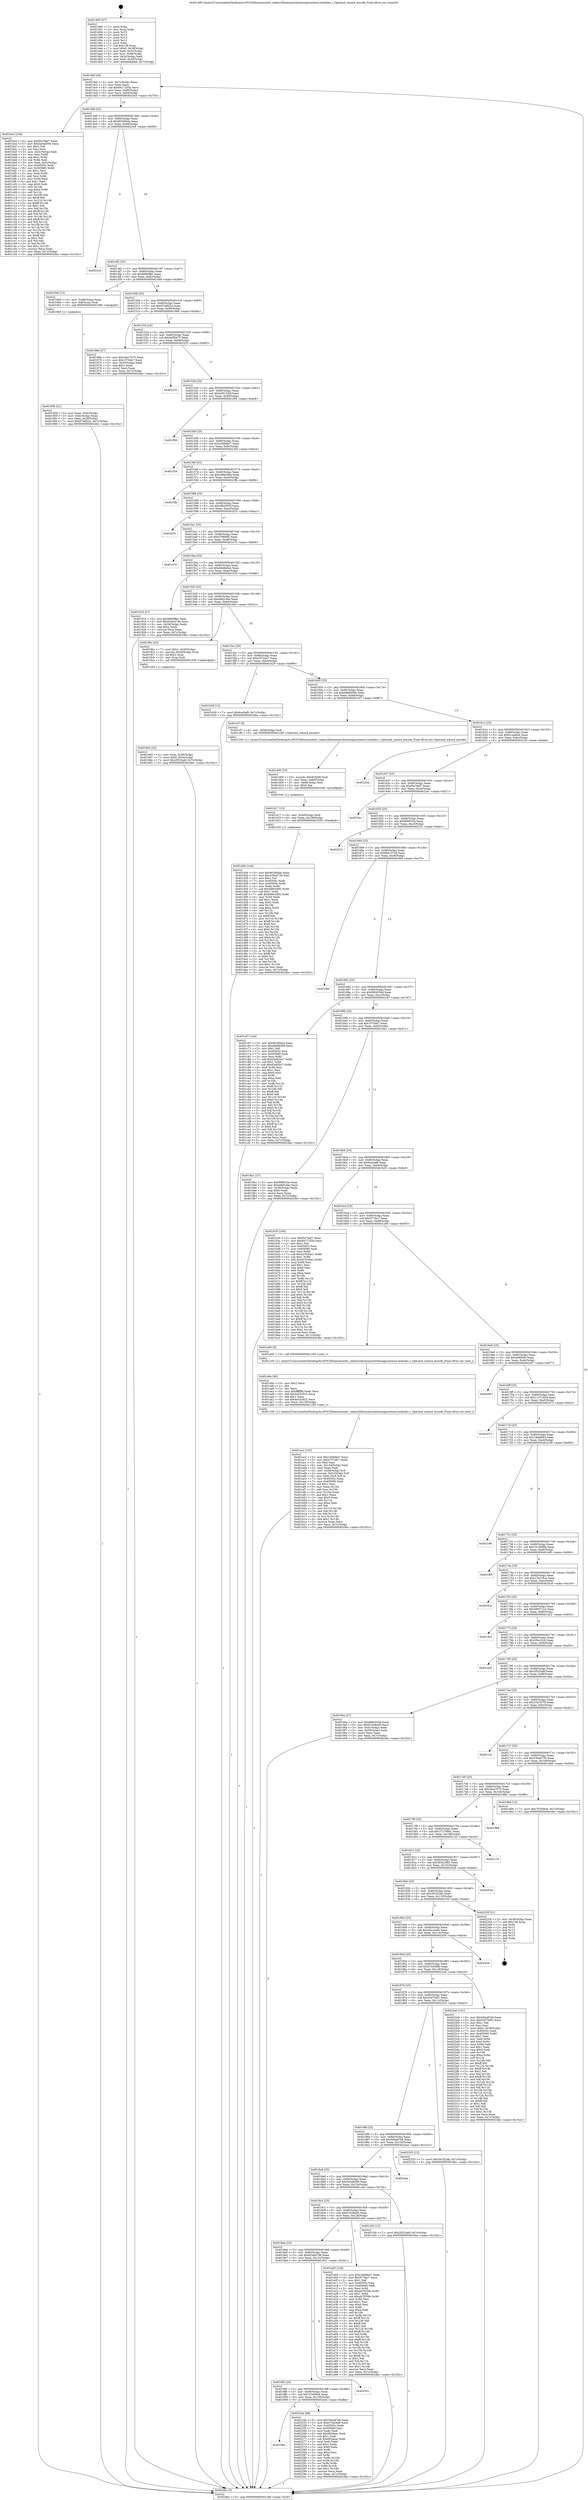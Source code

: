 digraph "0x401490" {
  label = "0x401490 (/mnt/c/Users/mathe/Desktop/tcc/POCII/binaries/extr_radare2librasmarchxtensagnuxtensa-modules.c_Operand_simm4_encode_Final-ollvm.out::main(0))"
  labelloc = "t"
  node[shape=record]

  Entry [label="",width=0.3,height=0.3,shape=circle,fillcolor=black,style=filled]
  "0x4014bf" [label="{
     0x4014bf [26]\l
     | [instrs]\l
     &nbsp;&nbsp;0x4014bf \<+3\>: mov -0x7c(%rbp),%eax\l
     &nbsp;&nbsp;0x4014c2 \<+2\>: mov %eax,%ecx\l
     &nbsp;&nbsp;0x4014c4 \<+6\>: sub $0x8417255a,%ecx\l
     &nbsp;&nbsp;0x4014ca \<+3\>: mov %eax,-0x80(%rbp)\l
     &nbsp;&nbsp;0x4014cd \<+6\>: mov %ecx,-0x84(%rbp)\l
     &nbsp;&nbsp;0x4014d3 \<+6\>: je 0000000000401bc5 \<main+0x735\>\l
  }"]
  "0x401bc5" [label="{
     0x401bc5 [150]\l
     | [instrs]\l
     &nbsp;&nbsp;0x401bc5 \<+5\>: mov $0xf5a78af7,%eax\l
     &nbsp;&nbsp;0x401bca \<+5\>: mov $0x5a5dd599,%ecx\l
     &nbsp;&nbsp;0x401bcf \<+2\>: mov $0x1,%dl\l
     &nbsp;&nbsp;0x401bd1 \<+2\>: xor %esi,%esi\l
     &nbsp;&nbsp;0x401bd3 \<+3\>: mov -0x5c(%rbp),%edi\l
     &nbsp;&nbsp;0x401bd6 \<+3\>: mov %esi,%r8d\l
     &nbsp;&nbsp;0x401bd9 \<+4\>: sub $0x1,%r8d\l
     &nbsp;&nbsp;0x401bdd \<+3\>: sub %r8d,%edi\l
     &nbsp;&nbsp;0x401be0 \<+3\>: mov %edi,-0x5c(%rbp)\l
     &nbsp;&nbsp;0x401be3 \<+7\>: mov 0x40505c,%edi\l
     &nbsp;&nbsp;0x401bea \<+8\>: mov 0x405060,%r8d\l
     &nbsp;&nbsp;0x401bf2 \<+3\>: sub $0x1,%esi\l
     &nbsp;&nbsp;0x401bf5 \<+3\>: mov %edi,%r9d\l
     &nbsp;&nbsp;0x401bf8 \<+3\>: add %esi,%r9d\l
     &nbsp;&nbsp;0x401bfb \<+4\>: imul %r9d,%edi\l
     &nbsp;&nbsp;0x401bff \<+3\>: and $0x1,%edi\l
     &nbsp;&nbsp;0x401c02 \<+3\>: cmp $0x0,%edi\l
     &nbsp;&nbsp;0x401c05 \<+4\>: sete %r10b\l
     &nbsp;&nbsp;0x401c09 \<+4\>: cmp $0xa,%r8d\l
     &nbsp;&nbsp;0x401c0d \<+4\>: setl %r11b\l
     &nbsp;&nbsp;0x401c11 \<+3\>: mov %r10b,%bl\l
     &nbsp;&nbsp;0x401c14 \<+3\>: xor $0xff,%bl\l
     &nbsp;&nbsp;0x401c17 \<+3\>: mov %r11b,%r14b\l
     &nbsp;&nbsp;0x401c1a \<+4\>: xor $0xff,%r14b\l
     &nbsp;&nbsp;0x401c1e \<+3\>: xor $0x1,%dl\l
     &nbsp;&nbsp;0x401c21 \<+3\>: mov %bl,%r15b\l
     &nbsp;&nbsp;0x401c24 \<+4\>: and $0xff,%r15b\l
     &nbsp;&nbsp;0x401c28 \<+3\>: and %dl,%r10b\l
     &nbsp;&nbsp;0x401c2b \<+3\>: mov %r14b,%r12b\l
     &nbsp;&nbsp;0x401c2e \<+4\>: and $0xff,%r12b\l
     &nbsp;&nbsp;0x401c32 \<+3\>: and %dl,%r11b\l
     &nbsp;&nbsp;0x401c35 \<+3\>: or %r10b,%r15b\l
     &nbsp;&nbsp;0x401c38 \<+3\>: or %r11b,%r12b\l
     &nbsp;&nbsp;0x401c3b \<+3\>: xor %r12b,%r15b\l
     &nbsp;&nbsp;0x401c3e \<+3\>: or %r14b,%bl\l
     &nbsp;&nbsp;0x401c41 \<+3\>: xor $0xff,%bl\l
     &nbsp;&nbsp;0x401c44 \<+3\>: or $0x1,%dl\l
     &nbsp;&nbsp;0x401c47 \<+2\>: and %dl,%bl\l
     &nbsp;&nbsp;0x401c49 \<+3\>: or %bl,%r15b\l
     &nbsp;&nbsp;0x401c4c \<+4\>: test $0x1,%r15b\l
     &nbsp;&nbsp;0x401c50 \<+3\>: cmovne %ecx,%eax\l
     &nbsp;&nbsp;0x401c53 \<+3\>: mov %eax,-0x7c(%rbp)\l
     &nbsp;&nbsp;0x401c56 \<+5\>: jmp 00000000004024bc \<main+0x102c\>\l
  }"]
  "0x4014d9" [label="{
     0x4014d9 [25]\l
     | [instrs]\l
     &nbsp;&nbsp;0x4014d9 \<+5\>: jmp 00000000004014de \<main+0x4e\>\l
     &nbsp;&nbsp;0x4014de \<+3\>: mov -0x80(%rbp),%eax\l
     &nbsp;&nbsp;0x4014e1 \<+5\>: sub $0x9026f4da,%eax\l
     &nbsp;&nbsp;0x4014e6 \<+6\>: mov %eax,-0x88(%rbp)\l
     &nbsp;&nbsp;0x4014ec \<+6\>: je 00000000004023c0 \<main+0xf30\>\l
  }"]
  Exit [label="",width=0.3,height=0.3,shape=circle,fillcolor=black,style=filled,peripheries=2]
  "0x4023c0" [label="{
     0x4023c0\l
  }", style=dashed]
  "0x4014f2" [label="{
     0x4014f2 [25]\l
     | [instrs]\l
     &nbsp;&nbsp;0x4014f2 \<+5\>: jmp 00000000004014f7 \<main+0x67\>\l
     &nbsp;&nbsp;0x4014f7 \<+3\>: mov -0x80(%rbp),%eax\l
     &nbsp;&nbsp;0x4014fa \<+5\>: sub $0x9685ffac,%eax\l
     &nbsp;&nbsp;0x4014ff \<+6\>: mov %eax,-0x8c(%rbp)\l
     &nbsp;&nbsp;0x401505 \<+6\>: je 0000000000401949 \<main+0x4b9\>\l
  }"]
  "0x40190c" [label="{
     0x40190c\l
  }", style=dashed]
  "0x401949" [label="{
     0x401949 [13]\l
     | [instrs]\l
     &nbsp;&nbsp;0x401949 \<+4\>: mov -0x48(%rbp),%rax\l
     &nbsp;&nbsp;0x40194d \<+4\>: mov 0x8(%rax),%rdi\l
     &nbsp;&nbsp;0x401951 \<+5\>: call 0000000000401060 \<atoi@plt\>\l
     | [calls]\l
     &nbsp;&nbsp;0x401060 \{1\} (unknown)\l
  }"]
  "0x40150b" [label="{
     0x40150b [25]\l
     | [instrs]\l
     &nbsp;&nbsp;0x40150b \<+5\>: jmp 0000000000401510 \<main+0x80\>\l
     &nbsp;&nbsp;0x401510 \<+3\>: mov -0x80(%rbp),%eax\l
     &nbsp;&nbsp;0x401513 \<+5\>: sub $0x97e8f22e,%eax\l
     &nbsp;&nbsp;0x401518 \<+6\>: mov %eax,-0x90(%rbp)\l
     &nbsp;&nbsp;0x40151e \<+6\>: je 000000000040196b \<main+0x4db\>\l
  }"]
  "0x40224e" [label="{
     0x40224e [88]\l
     | [instrs]\l
     &nbsp;&nbsp;0x40224e \<+5\>: mov $0x54ba87e8,%eax\l
     &nbsp;&nbsp;0x402253 \<+5\>: mov $0x47d436fb,%ecx\l
     &nbsp;&nbsp;0x402258 \<+7\>: mov 0x40505c,%edx\l
     &nbsp;&nbsp;0x40225f \<+7\>: mov 0x405060,%esi\l
     &nbsp;&nbsp;0x402266 \<+2\>: mov %edx,%edi\l
     &nbsp;&nbsp;0x402268 \<+6\>: add $0x683deac,%edi\l
     &nbsp;&nbsp;0x40226e \<+3\>: sub $0x1,%edi\l
     &nbsp;&nbsp;0x402271 \<+6\>: sub $0x683deac,%edi\l
     &nbsp;&nbsp;0x402277 \<+3\>: imul %edi,%edx\l
     &nbsp;&nbsp;0x40227a \<+3\>: and $0x1,%edx\l
     &nbsp;&nbsp;0x40227d \<+3\>: cmp $0x0,%edx\l
     &nbsp;&nbsp;0x402280 \<+4\>: sete %r8b\l
     &nbsp;&nbsp;0x402284 \<+3\>: cmp $0xa,%esi\l
     &nbsp;&nbsp;0x402287 \<+4\>: setl %r9b\l
     &nbsp;&nbsp;0x40228b \<+3\>: mov %r8b,%r10b\l
     &nbsp;&nbsp;0x40228e \<+3\>: and %r9b,%r10b\l
     &nbsp;&nbsp;0x402291 \<+3\>: xor %r9b,%r8b\l
     &nbsp;&nbsp;0x402294 \<+3\>: or %r8b,%r10b\l
     &nbsp;&nbsp;0x402297 \<+4\>: test $0x1,%r10b\l
     &nbsp;&nbsp;0x40229b \<+3\>: cmovne %ecx,%eax\l
     &nbsp;&nbsp;0x40229e \<+3\>: mov %eax,-0x7c(%rbp)\l
     &nbsp;&nbsp;0x4022a1 \<+5\>: jmp 00000000004024bc \<main+0x102c\>\l
  }"]
  "0x40196b" [label="{
     0x40196b [27]\l
     | [instrs]\l
     &nbsp;&nbsp;0x40196b \<+5\>: mov $0x34ec7675,%eax\l
     &nbsp;&nbsp;0x401970 \<+5\>: mov $0x1570de7,%ecx\l
     &nbsp;&nbsp;0x401975 \<+3\>: mov -0x30(%rbp),%edx\l
     &nbsp;&nbsp;0x401978 \<+3\>: cmp $0x1,%edx\l
     &nbsp;&nbsp;0x40197b \<+3\>: cmovl %ecx,%eax\l
     &nbsp;&nbsp;0x40197e \<+3\>: mov %eax,-0x7c(%rbp)\l
     &nbsp;&nbsp;0x401981 \<+5\>: jmp 00000000004024bc \<main+0x102c\>\l
  }"]
  "0x401524" [label="{
     0x401524 [25]\l
     | [instrs]\l
     &nbsp;&nbsp;0x401524 \<+5\>: jmp 0000000000401529 \<main+0x99\>\l
     &nbsp;&nbsp;0x401529 \<+3\>: mov -0x80(%rbp),%eax\l
     &nbsp;&nbsp;0x40152c \<+5\>: sub $0x9af5f475,%eax\l
     &nbsp;&nbsp;0x401531 \<+6\>: mov %eax,-0x94(%rbp)\l
     &nbsp;&nbsp;0x401537 \<+6\>: je 0000000000402225 \<main+0xd95\>\l
  }"]
  "0x4018f3" [label="{
     0x4018f3 [25]\l
     | [instrs]\l
     &nbsp;&nbsp;0x4018f3 \<+5\>: jmp 00000000004018f8 \<main+0x468\>\l
     &nbsp;&nbsp;0x4018f8 \<+3\>: mov -0x80(%rbp),%eax\l
     &nbsp;&nbsp;0x4018fb \<+5\>: sub $0x7f193844,%eax\l
     &nbsp;&nbsp;0x401900 \<+6\>: mov %eax,-0x130(%rbp)\l
     &nbsp;&nbsp;0x401906 \<+6\>: je 000000000040224e \<main+0xdbe\>\l
  }"]
  "0x402225" [label="{
     0x402225\l
  }", style=dashed]
  "0x40153d" [label="{
     0x40153d [25]\l
     | [instrs]\l
     &nbsp;&nbsp;0x40153d \<+5\>: jmp 0000000000401542 \<main+0xb2\>\l
     &nbsp;&nbsp;0x401542 \<+3\>: mov -0x80(%rbp),%eax\l
     &nbsp;&nbsp;0x401545 \<+5\>: sub $0xb391334f,%eax\l
     &nbsp;&nbsp;0x40154a \<+6\>: mov %eax,-0x98(%rbp)\l
     &nbsp;&nbsp;0x401550 \<+6\>: je 0000000000401f58 \<main+0xac8\>\l
  }"]
  "0x401931" [label="{
     0x401931\l
  }", style=dashed]
  "0x401f58" [label="{
     0x401f58\l
  }", style=dashed]
  "0x401556" [label="{
     0x401556 [25]\l
     | [instrs]\l
     &nbsp;&nbsp;0x401556 \<+5\>: jmp 000000000040155b \<main+0xcb\>\l
     &nbsp;&nbsp;0x40155b \<+3\>: mov -0x80(%rbp),%eax\l
     &nbsp;&nbsp;0x40155e \<+5\>: sub $0xc349dbe7,%eax\l
     &nbsp;&nbsp;0x401563 \<+6\>: mov %eax,-0x9c(%rbp)\l
     &nbsp;&nbsp;0x401569 \<+6\>: je 0000000000402354 \<main+0xec4\>\l
  }"]
  "0x401d26" [label="{
     0x401d26 [144]\l
     | [instrs]\l
     &nbsp;&nbsp;0x401d26 \<+5\>: mov $0x9026f4da,%eax\l
     &nbsp;&nbsp;0x401d2b \<+5\>: mov $0x336ad739,%esi\l
     &nbsp;&nbsp;0x401d30 \<+2\>: mov $0x1,%cl\l
     &nbsp;&nbsp;0x401d32 \<+7\>: mov 0x40505c,%edx\l
     &nbsp;&nbsp;0x401d39 \<+8\>: mov 0x405060,%r8d\l
     &nbsp;&nbsp;0x401d41 \<+3\>: mov %edx,%r9d\l
     &nbsp;&nbsp;0x401d44 \<+7\>: sub $0xb99c0d92,%r9d\l
     &nbsp;&nbsp;0x401d4b \<+4\>: sub $0x1,%r9d\l
     &nbsp;&nbsp;0x401d4f \<+7\>: add $0xb99c0d92,%r9d\l
     &nbsp;&nbsp;0x401d56 \<+4\>: imul %r9d,%edx\l
     &nbsp;&nbsp;0x401d5a \<+3\>: and $0x1,%edx\l
     &nbsp;&nbsp;0x401d5d \<+3\>: cmp $0x0,%edx\l
     &nbsp;&nbsp;0x401d60 \<+4\>: sete %r10b\l
     &nbsp;&nbsp;0x401d64 \<+4\>: cmp $0xa,%r8d\l
     &nbsp;&nbsp;0x401d68 \<+4\>: setl %r11b\l
     &nbsp;&nbsp;0x401d6c \<+3\>: mov %r10b,%bl\l
     &nbsp;&nbsp;0x401d6f \<+3\>: xor $0xff,%bl\l
     &nbsp;&nbsp;0x401d72 \<+3\>: mov %r11b,%r14b\l
     &nbsp;&nbsp;0x401d75 \<+4\>: xor $0xff,%r14b\l
     &nbsp;&nbsp;0x401d79 \<+3\>: xor $0x0,%cl\l
     &nbsp;&nbsp;0x401d7c \<+3\>: mov %bl,%r15b\l
     &nbsp;&nbsp;0x401d7f \<+4\>: and $0x0,%r15b\l
     &nbsp;&nbsp;0x401d83 \<+3\>: and %cl,%r10b\l
     &nbsp;&nbsp;0x401d86 \<+3\>: mov %r14b,%r12b\l
     &nbsp;&nbsp;0x401d89 \<+4\>: and $0x0,%r12b\l
     &nbsp;&nbsp;0x401d8d \<+3\>: and %cl,%r11b\l
     &nbsp;&nbsp;0x401d90 \<+3\>: or %r10b,%r15b\l
     &nbsp;&nbsp;0x401d93 \<+3\>: or %r11b,%r12b\l
     &nbsp;&nbsp;0x401d96 \<+3\>: xor %r12b,%r15b\l
     &nbsp;&nbsp;0x401d99 \<+3\>: or %r14b,%bl\l
     &nbsp;&nbsp;0x401d9c \<+3\>: xor $0xff,%bl\l
     &nbsp;&nbsp;0x401d9f \<+3\>: or $0x0,%cl\l
     &nbsp;&nbsp;0x401da2 \<+2\>: and %cl,%bl\l
     &nbsp;&nbsp;0x401da4 \<+3\>: or %bl,%r15b\l
     &nbsp;&nbsp;0x401da7 \<+4\>: test $0x1,%r15b\l
     &nbsp;&nbsp;0x401dab \<+3\>: cmovne %esi,%eax\l
     &nbsp;&nbsp;0x401dae \<+3\>: mov %eax,-0x7c(%rbp)\l
     &nbsp;&nbsp;0x401db1 \<+5\>: jmp 00000000004024bc \<main+0x102c\>\l
  }"]
  "0x402354" [label="{
     0x402354\l
  }", style=dashed]
  "0x40156f" [label="{
     0x40156f [25]\l
     | [instrs]\l
     &nbsp;&nbsp;0x40156f \<+5\>: jmp 0000000000401574 \<main+0xe4\>\l
     &nbsp;&nbsp;0x401574 \<+3\>: mov -0x80(%rbp),%eax\l
     &nbsp;&nbsp;0x401577 \<+5\>: sub $0xc986c96a,%eax\l
     &nbsp;&nbsp;0x40157c \<+6\>: mov %eax,-0xa0(%rbp)\l
     &nbsp;&nbsp;0x401582 \<+6\>: je 00000000004023fb \<main+0xf6b\>\l
  }"]
  "0x401d17" [label="{
     0x401d17 [15]\l
     | [instrs]\l
     &nbsp;&nbsp;0x401d17 \<+4\>: mov -0x58(%rbp),%rdi\l
     &nbsp;&nbsp;0x401d1b \<+6\>: mov %eax,-0x138(%rbp)\l
     &nbsp;&nbsp;0x401d21 \<+5\>: call 0000000000401030 \<free@plt\>\l
     | [calls]\l
     &nbsp;&nbsp;0x401030 \{1\} (unknown)\l
  }"]
  "0x4023fb" [label="{
     0x4023fb\l
  }", style=dashed]
  "0x401588" [label="{
     0x401588 [25]\l
     | [instrs]\l
     &nbsp;&nbsp;0x401588 \<+5\>: jmp 000000000040158d \<main+0xfd\>\l
     &nbsp;&nbsp;0x40158d \<+3\>: mov -0x80(%rbp),%eax\l
     &nbsp;&nbsp;0x401590 \<+5\>: sub $0xc9b2903f,%eax\l
     &nbsp;&nbsp;0x401595 \<+6\>: mov %eax,-0xa4(%rbp)\l
     &nbsp;&nbsp;0x40159b \<+6\>: je 0000000000402031 \<main+0xba1\>\l
  }"]
  "0x401d00" [label="{
     0x401d00 [23]\l
     | [instrs]\l
     &nbsp;&nbsp;0x401d00 \<+10\>: movabs $0x4030d6,%rdi\l
     &nbsp;&nbsp;0x401d0a \<+3\>: mov %eax,-0x60(%rbp)\l
     &nbsp;&nbsp;0x401d0d \<+3\>: mov -0x60(%rbp),%esi\l
     &nbsp;&nbsp;0x401d10 \<+2\>: mov $0x0,%al\l
     &nbsp;&nbsp;0x401d12 \<+5\>: call 0000000000401040 \<printf@plt\>\l
     | [calls]\l
     &nbsp;&nbsp;0x401040 \{1\} (unknown)\l
  }"]
  "0x402031" [label="{
     0x402031\l
  }", style=dashed]
  "0x4015a1" [label="{
     0x4015a1 [25]\l
     | [instrs]\l
     &nbsp;&nbsp;0x4015a1 \<+5\>: jmp 00000000004015a6 \<main+0x116\>\l
     &nbsp;&nbsp;0x4015a6 \<+3\>: mov -0x80(%rbp),%eax\l
     &nbsp;&nbsp;0x4015a9 \<+5\>: sub $0xd7f89df5,%eax\l
     &nbsp;&nbsp;0x4015ae \<+6\>: mov %eax,-0xa8(%rbp)\l
     &nbsp;&nbsp;0x4015b4 \<+6\>: je 0000000000401e76 \<main+0x9e6\>\l
  }"]
  "0x401ac2" [label="{
     0x401ac2 [103]\l
     | [instrs]\l
     &nbsp;&nbsp;0x401ac2 \<+5\>: mov $0xc349dbe7,%ecx\l
     &nbsp;&nbsp;0x401ac7 \<+5\>: mov $0xe7f72dc7,%edx\l
     &nbsp;&nbsp;0x401acc \<+2\>: xor %esi,%esi\l
     &nbsp;&nbsp;0x401ace \<+6\>: mov -0x134(%rbp),%edi\l
     &nbsp;&nbsp;0x401ad4 \<+3\>: imul %eax,%edi\l
     &nbsp;&nbsp;0x401ad7 \<+4\>: mov -0x58(%rbp),%r8\l
     &nbsp;&nbsp;0x401adb \<+4\>: movslq -0x5c(%rbp),%r9\l
     &nbsp;&nbsp;0x401adf \<+4\>: mov %edi,(%r8,%r9,4)\l
     &nbsp;&nbsp;0x401ae3 \<+7\>: mov 0x40505c,%eax\l
     &nbsp;&nbsp;0x401aea \<+7\>: mov 0x405060,%edi\l
     &nbsp;&nbsp;0x401af1 \<+3\>: sub $0x1,%esi\l
     &nbsp;&nbsp;0x401af4 \<+3\>: mov %eax,%r10d\l
     &nbsp;&nbsp;0x401af7 \<+3\>: add %esi,%r10d\l
     &nbsp;&nbsp;0x401afa \<+4\>: imul %r10d,%eax\l
     &nbsp;&nbsp;0x401afe \<+3\>: and $0x1,%eax\l
     &nbsp;&nbsp;0x401b01 \<+3\>: cmp $0x0,%eax\l
     &nbsp;&nbsp;0x401b04 \<+4\>: sete %r11b\l
     &nbsp;&nbsp;0x401b08 \<+3\>: cmp $0xa,%edi\l
     &nbsp;&nbsp;0x401b0b \<+3\>: setl %bl\l
     &nbsp;&nbsp;0x401b0e \<+3\>: mov %r11b,%r14b\l
     &nbsp;&nbsp;0x401b11 \<+3\>: and %bl,%r14b\l
     &nbsp;&nbsp;0x401b14 \<+3\>: xor %bl,%r11b\l
     &nbsp;&nbsp;0x401b17 \<+3\>: or %r11b,%r14b\l
     &nbsp;&nbsp;0x401b1a \<+4\>: test $0x1,%r14b\l
     &nbsp;&nbsp;0x401b1e \<+3\>: cmovne %edx,%ecx\l
     &nbsp;&nbsp;0x401b21 \<+3\>: mov %ecx,-0x7c(%rbp)\l
     &nbsp;&nbsp;0x401b24 \<+5\>: jmp 00000000004024bc \<main+0x102c\>\l
  }"]
  "0x401e76" [label="{
     0x401e76\l
  }", style=dashed]
  "0x4015ba" [label="{
     0x4015ba [25]\l
     | [instrs]\l
     &nbsp;&nbsp;0x4015ba \<+5\>: jmp 00000000004015bf \<main+0x12f\>\l
     &nbsp;&nbsp;0x4015bf \<+3\>: mov -0x80(%rbp),%eax\l
     &nbsp;&nbsp;0x4015c2 \<+5\>: sub $0xdde8a0a4,%eax\l
     &nbsp;&nbsp;0x4015c7 \<+6\>: mov %eax,-0xac(%rbp)\l
     &nbsp;&nbsp;0x4015cd \<+6\>: je 0000000000401916 \<main+0x486\>\l
  }"]
  "0x401a9a" [label="{
     0x401a9a [40]\l
     | [instrs]\l
     &nbsp;&nbsp;0x401a9a \<+5\>: mov $0x2,%ecx\l
     &nbsp;&nbsp;0x401a9f \<+1\>: cltd\l
     &nbsp;&nbsp;0x401aa0 \<+2\>: idiv %ecx\l
     &nbsp;&nbsp;0x401aa2 \<+6\>: imul $0xfffffffe,%edx,%ecx\l
     &nbsp;&nbsp;0x401aa8 \<+6\>: add $0x4a532922,%ecx\l
     &nbsp;&nbsp;0x401aae \<+3\>: add $0x1,%ecx\l
     &nbsp;&nbsp;0x401ab1 \<+6\>: sub $0x4a532922,%ecx\l
     &nbsp;&nbsp;0x401ab7 \<+6\>: mov %ecx,-0x134(%rbp)\l
     &nbsp;&nbsp;0x401abd \<+5\>: call 0000000000401160 \<next_i\>\l
     | [calls]\l
     &nbsp;&nbsp;0x401160 \{1\} (/mnt/c/Users/mathe/Desktop/tcc/POCII/binaries/extr_radare2librasmarchxtensagnuxtensa-modules.c_Operand_simm4_encode_Final-ollvm.out::next_i)\l
  }"]
  "0x401916" [label="{
     0x401916 [27]\l
     | [instrs]\l
     &nbsp;&nbsp;0x401916 \<+5\>: mov $0x9685ffac,%eax\l
     &nbsp;&nbsp;0x40191b \<+5\>: mov $0x624b47db,%ecx\l
     &nbsp;&nbsp;0x401920 \<+3\>: mov -0x34(%rbp),%edx\l
     &nbsp;&nbsp;0x401923 \<+3\>: cmp $0x2,%edx\l
     &nbsp;&nbsp;0x401926 \<+3\>: cmovne %ecx,%eax\l
     &nbsp;&nbsp;0x401929 \<+3\>: mov %eax,-0x7c(%rbp)\l
     &nbsp;&nbsp;0x40192c \<+5\>: jmp 00000000004024bc \<main+0x102c\>\l
  }"]
  "0x4015d3" [label="{
     0x4015d3 [25]\l
     | [instrs]\l
     &nbsp;&nbsp;0x4015d3 \<+5\>: jmp 00000000004015d8 \<main+0x148\>\l
     &nbsp;&nbsp;0x4015d8 \<+3\>: mov -0x80(%rbp),%eax\l
     &nbsp;&nbsp;0x4015db \<+5\>: sub $0xe6bf1d4a,%eax\l
     &nbsp;&nbsp;0x4015e0 \<+6\>: mov %eax,-0xb0(%rbp)\l
     &nbsp;&nbsp;0x4015e6 \<+6\>: je 00000000004019bc \<main+0x52c\>\l
  }"]
  "0x4024bc" [label="{
     0x4024bc [5]\l
     | [instrs]\l
     &nbsp;&nbsp;0x4024bc \<+5\>: jmp 00000000004014bf \<main+0x2f\>\l
  }"]
  "0x401490" [label="{
     0x401490 [47]\l
     | [instrs]\l
     &nbsp;&nbsp;0x401490 \<+1\>: push %rbp\l
     &nbsp;&nbsp;0x401491 \<+3\>: mov %rsp,%rbp\l
     &nbsp;&nbsp;0x401494 \<+2\>: push %r15\l
     &nbsp;&nbsp;0x401496 \<+2\>: push %r14\l
     &nbsp;&nbsp;0x401498 \<+2\>: push %r13\l
     &nbsp;&nbsp;0x40149a \<+2\>: push %r12\l
     &nbsp;&nbsp;0x40149c \<+1\>: push %rbx\l
     &nbsp;&nbsp;0x40149d \<+7\>: sub $0x138,%rsp\l
     &nbsp;&nbsp;0x4014a4 \<+7\>: movl $0x0,-0x38(%rbp)\l
     &nbsp;&nbsp;0x4014ab \<+3\>: mov %edi,-0x3c(%rbp)\l
     &nbsp;&nbsp;0x4014ae \<+4\>: mov %rsi,-0x48(%rbp)\l
     &nbsp;&nbsp;0x4014b2 \<+3\>: mov -0x3c(%rbp),%edi\l
     &nbsp;&nbsp;0x4014b5 \<+3\>: mov %edi,-0x34(%rbp)\l
     &nbsp;&nbsp;0x4014b8 \<+7\>: movl $0xdde8a0a4,-0x7c(%rbp)\l
  }"]
  "0x401956" [label="{
     0x401956 [21]\l
     | [instrs]\l
     &nbsp;&nbsp;0x401956 \<+3\>: mov %eax,-0x4c(%rbp)\l
     &nbsp;&nbsp;0x401959 \<+3\>: mov -0x4c(%rbp),%eax\l
     &nbsp;&nbsp;0x40195c \<+3\>: mov %eax,-0x30(%rbp)\l
     &nbsp;&nbsp;0x40195f \<+7\>: movl $0x97e8f22e,-0x7c(%rbp)\l
     &nbsp;&nbsp;0x401966 \<+5\>: jmp 00000000004024bc \<main+0x102c\>\l
  }"]
  "0x4018da" [label="{
     0x4018da [25]\l
     | [instrs]\l
     &nbsp;&nbsp;0x4018da \<+5\>: jmp 00000000004018df \<main+0x44f\>\l
     &nbsp;&nbsp;0x4018df \<+3\>: mov -0x80(%rbp),%eax\l
     &nbsp;&nbsp;0x4018e2 \<+5\>: sub $0x624b47db,%eax\l
     &nbsp;&nbsp;0x4018e7 \<+6\>: mov %eax,-0x12c(%rbp)\l
     &nbsp;&nbsp;0x4018ed \<+6\>: je 0000000000401931 \<main+0x4a1\>\l
  }"]
  "0x4019bc" [label="{
     0x4019bc [23]\l
     | [instrs]\l
     &nbsp;&nbsp;0x4019bc \<+7\>: movl $0x1,-0x50(%rbp)\l
     &nbsp;&nbsp;0x4019c3 \<+4\>: movslq -0x50(%rbp),%rax\l
     &nbsp;&nbsp;0x4019c7 \<+4\>: shl $0x2,%rax\l
     &nbsp;&nbsp;0x4019cb \<+3\>: mov %rax,%rdi\l
     &nbsp;&nbsp;0x4019ce \<+5\>: call 0000000000401050 \<malloc@plt\>\l
     | [calls]\l
     &nbsp;&nbsp;0x401050 \{1\} (unknown)\l
  }"]
  "0x4015ec" [label="{
     0x4015ec [25]\l
     | [instrs]\l
     &nbsp;&nbsp;0x4015ec \<+5\>: jmp 00000000004015f1 \<main+0x161\>\l
     &nbsp;&nbsp;0x4015f1 \<+3\>: mov -0x80(%rbp),%eax\l
     &nbsp;&nbsp;0x4015f4 \<+5\>: sub $0xe7f72dc7,%eax\l
     &nbsp;&nbsp;0x4015f9 \<+6\>: mov %eax,-0xb4(%rbp)\l
     &nbsp;&nbsp;0x4015ff \<+6\>: je 0000000000401b29 \<main+0x699\>\l
  }"]
  "0x401a05" [label="{
     0x401a05 [144]\l
     | [instrs]\l
     &nbsp;&nbsp;0x401a05 \<+5\>: mov $0xc349dbe7,%eax\l
     &nbsp;&nbsp;0x401a0a \<+5\>: mov $0x977fac7,%ecx\l
     &nbsp;&nbsp;0x401a0f \<+2\>: mov $0x1,%dl\l
     &nbsp;&nbsp;0x401a11 \<+7\>: mov 0x40505c,%esi\l
     &nbsp;&nbsp;0x401a18 \<+7\>: mov 0x405060,%edi\l
     &nbsp;&nbsp;0x401a1f \<+3\>: mov %esi,%r8d\l
     &nbsp;&nbsp;0x401a22 \<+7\>: add $0xab7f256b,%r8d\l
     &nbsp;&nbsp;0x401a29 \<+4\>: sub $0x1,%r8d\l
     &nbsp;&nbsp;0x401a2d \<+7\>: sub $0xab7f256b,%r8d\l
     &nbsp;&nbsp;0x401a34 \<+4\>: imul %r8d,%esi\l
     &nbsp;&nbsp;0x401a38 \<+3\>: and $0x1,%esi\l
     &nbsp;&nbsp;0x401a3b \<+3\>: cmp $0x0,%esi\l
     &nbsp;&nbsp;0x401a3e \<+4\>: sete %r9b\l
     &nbsp;&nbsp;0x401a42 \<+3\>: cmp $0xa,%edi\l
     &nbsp;&nbsp;0x401a45 \<+4\>: setl %r10b\l
     &nbsp;&nbsp;0x401a49 \<+3\>: mov %r9b,%r11b\l
     &nbsp;&nbsp;0x401a4c \<+4\>: xor $0xff,%r11b\l
     &nbsp;&nbsp;0x401a50 \<+3\>: mov %r10b,%bl\l
     &nbsp;&nbsp;0x401a53 \<+3\>: xor $0xff,%bl\l
     &nbsp;&nbsp;0x401a56 \<+3\>: xor $0x1,%dl\l
     &nbsp;&nbsp;0x401a59 \<+3\>: mov %r11b,%r14b\l
     &nbsp;&nbsp;0x401a5c \<+4\>: and $0xff,%r14b\l
     &nbsp;&nbsp;0x401a60 \<+3\>: and %dl,%r9b\l
     &nbsp;&nbsp;0x401a63 \<+3\>: mov %bl,%r15b\l
     &nbsp;&nbsp;0x401a66 \<+4\>: and $0xff,%r15b\l
     &nbsp;&nbsp;0x401a6a \<+3\>: and %dl,%r10b\l
     &nbsp;&nbsp;0x401a6d \<+3\>: or %r9b,%r14b\l
     &nbsp;&nbsp;0x401a70 \<+3\>: or %r10b,%r15b\l
     &nbsp;&nbsp;0x401a73 \<+3\>: xor %r15b,%r14b\l
     &nbsp;&nbsp;0x401a76 \<+3\>: or %bl,%r11b\l
     &nbsp;&nbsp;0x401a79 \<+4\>: xor $0xff,%r11b\l
     &nbsp;&nbsp;0x401a7d \<+3\>: or $0x1,%dl\l
     &nbsp;&nbsp;0x401a80 \<+3\>: and %dl,%r11b\l
     &nbsp;&nbsp;0x401a83 \<+3\>: or %r11b,%r14b\l
     &nbsp;&nbsp;0x401a86 \<+4\>: test $0x1,%r14b\l
     &nbsp;&nbsp;0x401a8a \<+3\>: cmovne %ecx,%eax\l
     &nbsp;&nbsp;0x401a8d \<+3\>: mov %eax,-0x7c(%rbp)\l
     &nbsp;&nbsp;0x401a90 \<+5\>: jmp 00000000004024bc \<main+0x102c\>\l
  }"]
  "0x401b29" [label="{
     0x401b29 [12]\l
     | [instrs]\l
     &nbsp;&nbsp;0x401b29 \<+7\>: movl $0x6ce5af9,-0x7c(%rbp)\l
     &nbsp;&nbsp;0x401b30 \<+5\>: jmp 00000000004024bc \<main+0x102c\>\l
  }"]
  "0x401605" [label="{
     0x401605 [25]\l
     | [instrs]\l
     &nbsp;&nbsp;0x401605 \<+5\>: jmp 000000000040160a \<main+0x17a\>\l
     &nbsp;&nbsp;0x40160a \<+3\>: mov -0x80(%rbp),%eax\l
     &nbsp;&nbsp;0x40160d \<+5\>: sub $0xe8b86084,%eax\l
     &nbsp;&nbsp;0x401612 \<+6\>: mov %eax,-0xb8(%rbp)\l
     &nbsp;&nbsp;0x401618 \<+6\>: je 0000000000401cf7 \<main+0x867\>\l
  }"]
  "0x4018c1" [label="{
     0x4018c1 [25]\l
     | [instrs]\l
     &nbsp;&nbsp;0x4018c1 \<+5\>: jmp 00000000004018c6 \<main+0x436\>\l
     &nbsp;&nbsp;0x4018c6 \<+3\>: mov -0x80(%rbp),%eax\l
     &nbsp;&nbsp;0x4018c9 \<+5\>: sub $0x61638a36,%eax\l
     &nbsp;&nbsp;0x4018ce \<+6\>: mov %eax,-0x128(%rbp)\l
     &nbsp;&nbsp;0x4018d4 \<+6\>: je 0000000000401a05 \<main+0x575\>\l
  }"]
  "0x401cf7" [label="{
     0x401cf7 [9]\l
     | [instrs]\l
     &nbsp;&nbsp;0x401cf7 \<+4\>: mov -0x58(%rbp),%rdi\l
     &nbsp;&nbsp;0x401cfb \<+5\>: call 0000000000401240 \<Operand_simm4_encode\>\l
     | [calls]\l
     &nbsp;&nbsp;0x401240 \{1\} (/mnt/c/Users/mathe/Desktop/tcc/POCII/binaries/extr_radare2librasmarchxtensagnuxtensa-modules.c_Operand_simm4_encode_Final-ollvm.out::Operand_simm4_encode)\l
  }"]
  "0x40161e" [label="{
     0x40161e [25]\l
     | [instrs]\l
     &nbsp;&nbsp;0x40161e \<+5\>: jmp 0000000000401623 \<main+0x193\>\l
     &nbsp;&nbsp;0x401623 \<+3\>: mov -0x80(%rbp),%eax\l
     &nbsp;&nbsp;0x401626 \<+5\>: sub $0xf1cea8d4,%eax\l
     &nbsp;&nbsp;0x40162b \<+6\>: mov %eax,-0xbc(%rbp)\l
     &nbsp;&nbsp;0x401631 \<+6\>: je 000000000040223d \<main+0xdad\>\l
  }"]
  "0x401c5b" [label="{
     0x401c5b [12]\l
     | [instrs]\l
     &nbsp;&nbsp;0x401c5b \<+7\>: movl $0x2f533abf,-0x7c(%rbp)\l
     &nbsp;&nbsp;0x401c62 \<+5\>: jmp 00000000004024bc \<main+0x102c\>\l
  }"]
  "0x40223d" [label="{
     0x40223d\l
  }", style=dashed]
  "0x401637" [label="{
     0x401637 [25]\l
     | [instrs]\l
     &nbsp;&nbsp;0x401637 \<+5\>: jmp 000000000040163c \<main+0x1ac\>\l
     &nbsp;&nbsp;0x40163c \<+3\>: mov -0x80(%rbp),%eax\l
     &nbsp;&nbsp;0x40163f \<+5\>: sub $0xf5a78af7,%eax\l
     &nbsp;&nbsp;0x401644 \<+6\>: mov %eax,-0xc0(%rbp)\l
     &nbsp;&nbsp;0x40164a \<+6\>: je 00000000004023a1 \<main+0xf11\>\l
  }"]
  "0x4018a8" [label="{
     0x4018a8 [25]\l
     | [instrs]\l
     &nbsp;&nbsp;0x4018a8 \<+5\>: jmp 00000000004018ad \<main+0x41d\>\l
     &nbsp;&nbsp;0x4018ad \<+3\>: mov -0x80(%rbp),%eax\l
     &nbsp;&nbsp;0x4018b0 \<+5\>: sub $0x5a5dd599,%eax\l
     &nbsp;&nbsp;0x4018b5 \<+6\>: mov %eax,-0x124(%rbp)\l
     &nbsp;&nbsp;0x4018bb \<+6\>: je 0000000000401c5b \<main+0x7cb\>\l
  }"]
  "0x4023a1" [label="{
     0x4023a1\l
  }", style=dashed]
  "0x401650" [label="{
     0x401650 [25]\l
     | [instrs]\l
     &nbsp;&nbsp;0x401650 \<+5\>: jmp 0000000000401655 \<main+0x1c5\>\l
     &nbsp;&nbsp;0x401655 \<+3\>: mov -0x80(%rbp),%eax\l
     &nbsp;&nbsp;0x401658 \<+5\>: sub $0xf99f533e,%eax\l
     &nbsp;&nbsp;0x40165d \<+6\>: mov %eax,-0xc4(%rbp)\l
     &nbsp;&nbsp;0x401663 \<+6\>: je 0000000000402231 \<main+0xda1\>\l
  }"]
  "0x4024ae" [label="{
     0x4024ae\l
  }", style=dashed]
  "0x402231" [label="{
     0x402231\l
  }", style=dashed]
  "0x401669" [label="{
     0x401669 [25]\l
     | [instrs]\l
     &nbsp;&nbsp;0x401669 \<+5\>: jmp 000000000040166e \<main+0x1de\>\l
     &nbsp;&nbsp;0x40166e \<+3\>: mov -0x80(%rbp),%eax\l
     &nbsp;&nbsp;0x401671 \<+5\>: sub $0xfb415704,%eax\l
     &nbsp;&nbsp;0x401676 \<+6\>: mov %eax,-0xc8(%rbp)\l
     &nbsp;&nbsp;0x40167c \<+6\>: je 0000000000401f00 \<main+0xa70\>\l
  }"]
  "0x40188f" [label="{
     0x40188f [25]\l
     | [instrs]\l
     &nbsp;&nbsp;0x40188f \<+5\>: jmp 0000000000401894 \<main+0x404\>\l
     &nbsp;&nbsp;0x401894 \<+3\>: mov -0x80(%rbp),%eax\l
     &nbsp;&nbsp;0x401897 \<+5\>: sub $0x54ba87e8,%eax\l
     &nbsp;&nbsp;0x40189c \<+6\>: mov %eax,-0x120(%rbp)\l
     &nbsp;&nbsp;0x4018a2 \<+6\>: je 00000000004024ae \<main+0x101e\>\l
  }"]
  "0x401f00" [label="{
     0x401f00\l
  }", style=dashed]
  "0x401682" [label="{
     0x401682 [25]\l
     | [instrs]\l
     &nbsp;&nbsp;0x401682 \<+5\>: jmp 0000000000401687 \<main+0x1f7\>\l
     &nbsp;&nbsp;0x401687 \<+3\>: mov -0x80(%rbp),%eax\l
     &nbsp;&nbsp;0x40168a \<+5\>: sub $0xfd84554d,%eax\l
     &nbsp;&nbsp;0x40168f \<+6\>: mov %eax,-0xcc(%rbp)\l
     &nbsp;&nbsp;0x401695 \<+6\>: je 0000000000401c67 \<main+0x7d7\>\l
  }"]
  "0x402333" [label="{
     0x402333 [12]\l
     | [instrs]\l
     &nbsp;&nbsp;0x402333 \<+7\>: movl $0x391f22ab,-0x7c(%rbp)\l
     &nbsp;&nbsp;0x40233a \<+5\>: jmp 00000000004024bc \<main+0x102c\>\l
  }"]
  "0x401c67" [label="{
     0x401c67 [144]\l
     | [instrs]\l
     &nbsp;&nbsp;0x401c67 \<+5\>: mov $0x9026f4da,%eax\l
     &nbsp;&nbsp;0x401c6c \<+5\>: mov $0xe8b86084,%ecx\l
     &nbsp;&nbsp;0x401c71 \<+2\>: mov $0x1,%dl\l
     &nbsp;&nbsp;0x401c73 \<+7\>: mov 0x40505c,%esi\l
     &nbsp;&nbsp;0x401c7a \<+7\>: mov 0x405060,%edi\l
     &nbsp;&nbsp;0x401c81 \<+3\>: mov %esi,%r8d\l
     &nbsp;&nbsp;0x401c84 \<+7\>: add $0xd3e92bc7,%r8d\l
     &nbsp;&nbsp;0x401c8b \<+4\>: sub $0x1,%r8d\l
     &nbsp;&nbsp;0x401c8f \<+7\>: sub $0xd3e92bc7,%r8d\l
     &nbsp;&nbsp;0x401c96 \<+4\>: imul %r8d,%esi\l
     &nbsp;&nbsp;0x401c9a \<+3\>: and $0x1,%esi\l
     &nbsp;&nbsp;0x401c9d \<+3\>: cmp $0x0,%esi\l
     &nbsp;&nbsp;0x401ca0 \<+4\>: sete %r9b\l
     &nbsp;&nbsp;0x401ca4 \<+3\>: cmp $0xa,%edi\l
     &nbsp;&nbsp;0x401ca7 \<+4\>: setl %r10b\l
     &nbsp;&nbsp;0x401cab \<+3\>: mov %r9b,%r11b\l
     &nbsp;&nbsp;0x401cae \<+4\>: xor $0xff,%r11b\l
     &nbsp;&nbsp;0x401cb2 \<+3\>: mov %r10b,%bl\l
     &nbsp;&nbsp;0x401cb5 \<+3\>: xor $0xff,%bl\l
     &nbsp;&nbsp;0x401cb8 \<+3\>: xor $0x0,%dl\l
     &nbsp;&nbsp;0x401cbb \<+3\>: mov %r11b,%r14b\l
     &nbsp;&nbsp;0x401cbe \<+4\>: and $0x0,%r14b\l
     &nbsp;&nbsp;0x401cc2 \<+3\>: and %dl,%r9b\l
     &nbsp;&nbsp;0x401cc5 \<+3\>: mov %bl,%r15b\l
     &nbsp;&nbsp;0x401cc8 \<+4\>: and $0x0,%r15b\l
     &nbsp;&nbsp;0x401ccc \<+3\>: and %dl,%r10b\l
     &nbsp;&nbsp;0x401ccf \<+3\>: or %r9b,%r14b\l
     &nbsp;&nbsp;0x401cd2 \<+3\>: or %r10b,%r15b\l
     &nbsp;&nbsp;0x401cd5 \<+3\>: xor %r15b,%r14b\l
     &nbsp;&nbsp;0x401cd8 \<+3\>: or %bl,%r11b\l
     &nbsp;&nbsp;0x401cdb \<+4\>: xor $0xff,%r11b\l
     &nbsp;&nbsp;0x401cdf \<+3\>: or $0x0,%dl\l
     &nbsp;&nbsp;0x401ce2 \<+3\>: and %dl,%r11b\l
     &nbsp;&nbsp;0x401ce5 \<+3\>: or %r11b,%r14b\l
     &nbsp;&nbsp;0x401ce8 \<+4\>: test $0x1,%r14b\l
     &nbsp;&nbsp;0x401cec \<+3\>: cmovne %ecx,%eax\l
     &nbsp;&nbsp;0x401cef \<+3\>: mov %eax,-0x7c(%rbp)\l
     &nbsp;&nbsp;0x401cf2 \<+5\>: jmp 00000000004024bc \<main+0x102c\>\l
  }"]
  "0x40169b" [label="{
     0x40169b [25]\l
     | [instrs]\l
     &nbsp;&nbsp;0x40169b \<+5\>: jmp 00000000004016a0 \<main+0x210\>\l
     &nbsp;&nbsp;0x4016a0 \<+3\>: mov -0x80(%rbp),%eax\l
     &nbsp;&nbsp;0x4016a3 \<+5\>: sub $0x1570de7,%eax\l
     &nbsp;&nbsp;0x4016a8 \<+6\>: mov %eax,-0xd0(%rbp)\l
     &nbsp;&nbsp;0x4016ae \<+6\>: je 00000000004019a1 \<main+0x511\>\l
  }"]
  "0x401876" [label="{
     0x401876 [25]\l
     | [instrs]\l
     &nbsp;&nbsp;0x401876 \<+5\>: jmp 000000000040187b \<main+0x3eb\>\l
     &nbsp;&nbsp;0x40187b \<+3\>: mov -0x80(%rbp),%eax\l
     &nbsp;&nbsp;0x40187e \<+5\>: sub $0x53d70df1,%eax\l
     &nbsp;&nbsp;0x401883 \<+6\>: mov %eax,-0x11c(%rbp)\l
     &nbsp;&nbsp;0x401889 \<+6\>: je 0000000000402333 \<main+0xea3\>\l
  }"]
  "0x4019a1" [label="{
     0x4019a1 [27]\l
     | [instrs]\l
     &nbsp;&nbsp;0x4019a1 \<+5\>: mov $0xf99f533e,%eax\l
     &nbsp;&nbsp;0x4019a6 \<+5\>: mov $0xe6bf1d4a,%ecx\l
     &nbsp;&nbsp;0x4019ab \<+3\>: mov -0x30(%rbp),%edx\l
     &nbsp;&nbsp;0x4019ae \<+3\>: cmp $0x0,%edx\l
     &nbsp;&nbsp;0x4019b1 \<+3\>: cmove %ecx,%eax\l
     &nbsp;&nbsp;0x4019b4 \<+3\>: mov %eax,-0x7c(%rbp)\l
     &nbsp;&nbsp;0x4019b7 \<+5\>: jmp 00000000004024bc \<main+0x102c\>\l
  }"]
  "0x4016b4" [label="{
     0x4016b4 [25]\l
     | [instrs]\l
     &nbsp;&nbsp;0x4016b4 \<+5\>: jmp 00000000004016b9 \<main+0x229\>\l
     &nbsp;&nbsp;0x4016b9 \<+3\>: mov -0x80(%rbp),%eax\l
     &nbsp;&nbsp;0x4016bc \<+5\>: sub $0x6ce5af9,%eax\l
     &nbsp;&nbsp;0x4016c1 \<+6\>: mov %eax,-0xd4(%rbp)\l
     &nbsp;&nbsp;0x4016c7 \<+6\>: je 0000000000401b35 \<main+0x6a5\>\l
  }"]
  "0x4019d3" [label="{
     0x4019d3 [23]\l
     | [instrs]\l
     &nbsp;&nbsp;0x4019d3 \<+4\>: mov %rax,-0x58(%rbp)\l
     &nbsp;&nbsp;0x4019d7 \<+7\>: movl $0x0,-0x5c(%rbp)\l
     &nbsp;&nbsp;0x4019de \<+7\>: movl $0x2f533abf,-0x7c(%rbp)\l
     &nbsp;&nbsp;0x4019e5 \<+5\>: jmp 00000000004024bc \<main+0x102c\>\l
  }"]
  "0x4022a6" [label="{
     0x4022a6 [141]\l
     | [instrs]\l
     &nbsp;&nbsp;0x4022a6 \<+5\>: mov $0x54ba87e8,%eax\l
     &nbsp;&nbsp;0x4022ab \<+5\>: mov $0x53d70df1,%ecx\l
     &nbsp;&nbsp;0x4022b0 \<+2\>: mov $0x1,%dl\l
     &nbsp;&nbsp;0x4022b2 \<+2\>: xor %esi,%esi\l
     &nbsp;&nbsp;0x4022b4 \<+7\>: movl $0x0,-0x38(%rbp)\l
     &nbsp;&nbsp;0x4022bb \<+7\>: mov 0x40505c,%edi\l
     &nbsp;&nbsp;0x4022c2 \<+8\>: mov 0x405060,%r8d\l
     &nbsp;&nbsp;0x4022ca \<+3\>: sub $0x1,%esi\l
     &nbsp;&nbsp;0x4022cd \<+3\>: mov %edi,%r9d\l
     &nbsp;&nbsp;0x4022d0 \<+3\>: add %esi,%r9d\l
     &nbsp;&nbsp;0x4022d3 \<+4\>: imul %r9d,%edi\l
     &nbsp;&nbsp;0x4022d7 \<+3\>: and $0x1,%edi\l
     &nbsp;&nbsp;0x4022da \<+3\>: cmp $0x0,%edi\l
     &nbsp;&nbsp;0x4022dd \<+4\>: sete %r10b\l
     &nbsp;&nbsp;0x4022e1 \<+4\>: cmp $0xa,%r8d\l
     &nbsp;&nbsp;0x4022e5 \<+4\>: setl %r11b\l
     &nbsp;&nbsp;0x4022e9 \<+3\>: mov %r10b,%bl\l
     &nbsp;&nbsp;0x4022ec \<+3\>: xor $0xff,%bl\l
     &nbsp;&nbsp;0x4022ef \<+3\>: mov %r11b,%r14b\l
     &nbsp;&nbsp;0x4022f2 \<+4\>: xor $0xff,%r14b\l
     &nbsp;&nbsp;0x4022f6 \<+3\>: xor $0x1,%dl\l
     &nbsp;&nbsp;0x4022f9 \<+3\>: mov %bl,%r15b\l
     &nbsp;&nbsp;0x4022fc \<+4\>: and $0xff,%r15b\l
     &nbsp;&nbsp;0x402300 \<+3\>: and %dl,%r10b\l
     &nbsp;&nbsp;0x402303 \<+3\>: mov %r14b,%r12b\l
     &nbsp;&nbsp;0x402306 \<+4\>: and $0xff,%r12b\l
     &nbsp;&nbsp;0x40230a \<+3\>: and %dl,%r11b\l
     &nbsp;&nbsp;0x40230d \<+3\>: or %r10b,%r15b\l
     &nbsp;&nbsp;0x402310 \<+3\>: or %r11b,%r12b\l
     &nbsp;&nbsp;0x402313 \<+3\>: xor %r12b,%r15b\l
     &nbsp;&nbsp;0x402316 \<+3\>: or %r14b,%bl\l
     &nbsp;&nbsp;0x402319 \<+3\>: xor $0xff,%bl\l
     &nbsp;&nbsp;0x40231c \<+3\>: or $0x1,%dl\l
     &nbsp;&nbsp;0x40231f \<+2\>: and %dl,%bl\l
     &nbsp;&nbsp;0x402321 \<+3\>: or %bl,%r15b\l
     &nbsp;&nbsp;0x402324 \<+4\>: test $0x1,%r15b\l
     &nbsp;&nbsp;0x402328 \<+3\>: cmovne %ecx,%eax\l
     &nbsp;&nbsp;0x40232b \<+3\>: mov %eax,-0x7c(%rbp)\l
     &nbsp;&nbsp;0x40232e \<+5\>: jmp 00000000004024bc \<main+0x102c\>\l
  }"]
  "0x401b35" [label="{
     0x401b35 [144]\l
     | [instrs]\l
     &nbsp;&nbsp;0x401b35 \<+5\>: mov $0xf5a78af7,%eax\l
     &nbsp;&nbsp;0x401b3a \<+5\>: mov $0x8417255a,%ecx\l
     &nbsp;&nbsp;0x401b3f \<+2\>: mov $0x1,%dl\l
     &nbsp;&nbsp;0x401b41 \<+7\>: mov 0x40505c,%esi\l
     &nbsp;&nbsp;0x401b48 \<+7\>: mov 0x405060,%edi\l
     &nbsp;&nbsp;0x401b4f \<+3\>: mov %esi,%r8d\l
     &nbsp;&nbsp;0x401b52 \<+7\>: sub $0x423544e1,%r8d\l
     &nbsp;&nbsp;0x401b59 \<+4\>: sub $0x1,%r8d\l
     &nbsp;&nbsp;0x401b5d \<+7\>: add $0x423544e1,%r8d\l
     &nbsp;&nbsp;0x401b64 \<+4\>: imul %r8d,%esi\l
     &nbsp;&nbsp;0x401b68 \<+3\>: and $0x1,%esi\l
     &nbsp;&nbsp;0x401b6b \<+3\>: cmp $0x0,%esi\l
     &nbsp;&nbsp;0x401b6e \<+4\>: sete %r9b\l
     &nbsp;&nbsp;0x401b72 \<+3\>: cmp $0xa,%edi\l
     &nbsp;&nbsp;0x401b75 \<+4\>: setl %r10b\l
     &nbsp;&nbsp;0x401b79 \<+3\>: mov %r9b,%r11b\l
     &nbsp;&nbsp;0x401b7c \<+4\>: xor $0xff,%r11b\l
     &nbsp;&nbsp;0x401b80 \<+3\>: mov %r10b,%bl\l
     &nbsp;&nbsp;0x401b83 \<+3\>: xor $0xff,%bl\l
     &nbsp;&nbsp;0x401b86 \<+3\>: xor $0x0,%dl\l
     &nbsp;&nbsp;0x401b89 \<+3\>: mov %r11b,%r14b\l
     &nbsp;&nbsp;0x401b8c \<+4\>: and $0x0,%r14b\l
     &nbsp;&nbsp;0x401b90 \<+3\>: and %dl,%r9b\l
     &nbsp;&nbsp;0x401b93 \<+3\>: mov %bl,%r15b\l
     &nbsp;&nbsp;0x401b96 \<+4\>: and $0x0,%r15b\l
     &nbsp;&nbsp;0x401b9a \<+3\>: and %dl,%r10b\l
     &nbsp;&nbsp;0x401b9d \<+3\>: or %r9b,%r14b\l
     &nbsp;&nbsp;0x401ba0 \<+3\>: or %r10b,%r15b\l
     &nbsp;&nbsp;0x401ba3 \<+3\>: xor %r15b,%r14b\l
     &nbsp;&nbsp;0x401ba6 \<+3\>: or %bl,%r11b\l
     &nbsp;&nbsp;0x401ba9 \<+4\>: xor $0xff,%r11b\l
     &nbsp;&nbsp;0x401bad \<+3\>: or $0x0,%dl\l
     &nbsp;&nbsp;0x401bb0 \<+3\>: and %dl,%r11b\l
     &nbsp;&nbsp;0x401bb3 \<+3\>: or %r11b,%r14b\l
     &nbsp;&nbsp;0x401bb6 \<+4\>: test $0x1,%r14b\l
     &nbsp;&nbsp;0x401bba \<+3\>: cmovne %ecx,%eax\l
     &nbsp;&nbsp;0x401bbd \<+3\>: mov %eax,-0x7c(%rbp)\l
     &nbsp;&nbsp;0x401bc0 \<+5\>: jmp 00000000004024bc \<main+0x102c\>\l
  }"]
  "0x4016cd" [label="{
     0x4016cd [25]\l
     | [instrs]\l
     &nbsp;&nbsp;0x4016cd \<+5\>: jmp 00000000004016d2 \<main+0x242\>\l
     &nbsp;&nbsp;0x4016d2 \<+3\>: mov -0x80(%rbp),%eax\l
     &nbsp;&nbsp;0x4016d5 \<+5\>: sub $0x977fac7,%eax\l
     &nbsp;&nbsp;0x4016da \<+6\>: mov %eax,-0xd8(%rbp)\l
     &nbsp;&nbsp;0x4016e0 \<+6\>: je 0000000000401a95 \<main+0x605\>\l
  }"]
  "0x40185d" [label="{
     0x40185d [25]\l
     | [instrs]\l
     &nbsp;&nbsp;0x40185d \<+5\>: jmp 0000000000401862 \<main+0x3d2\>\l
     &nbsp;&nbsp;0x401862 \<+3\>: mov -0x80(%rbp),%eax\l
     &nbsp;&nbsp;0x401865 \<+5\>: sub $0x47d436fb,%eax\l
     &nbsp;&nbsp;0x40186a \<+6\>: mov %eax,-0x118(%rbp)\l
     &nbsp;&nbsp;0x401870 \<+6\>: je 00000000004022a6 \<main+0xe16\>\l
  }"]
  "0x401a95" [label="{
     0x401a95 [5]\l
     | [instrs]\l
     &nbsp;&nbsp;0x401a95 \<+5\>: call 0000000000401160 \<next_i\>\l
     | [calls]\l
     &nbsp;&nbsp;0x401160 \{1\} (/mnt/c/Users/mathe/Desktop/tcc/POCII/binaries/extr_radare2librasmarchxtensagnuxtensa-modules.c_Operand_simm4_encode_Final-ollvm.out::next_i)\l
  }"]
  "0x4016e6" [label="{
     0x4016e6 [25]\l
     | [instrs]\l
     &nbsp;&nbsp;0x4016e6 \<+5\>: jmp 00000000004016eb \<main+0x25b\>\l
     &nbsp;&nbsp;0x4016eb \<+3\>: mov -0x80(%rbp),%eax\l
     &nbsp;&nbsp;0x4016ee \<+5\>: sub $0xa06f00b,%eax\l
     &nbsp;&nbsp;0x4016f3 \<+6\>: mov %eax,-0xdc(%rbp)\l
     &nbsp;&nbsp;0x4016f9 \<+6\>: je 0000000000402407 \<main+0xf77\>\l
  }"]
  "0x402454" [label="{
     0x402454\l
  }", style=dashed]
  "0x402407" [label="{
     0x402407\l
  }", style=dashed]
  "0x4016ff" [label="{
     0x4016ff [25]\l
     | [instrs]\l
     &nbsp;&nbsp;0x4016ff \<+5\>: jmp 0000000000401704 \<main+0x274\>\l
     &nbsp;&nbsp;0x401704 \<+3\>: mov -0x80(%rbp),%eax\l
     &nbsp;&nbsp;0x401707 \<+5\>: sub $0x11371629,%eax\l
     &nbsp;&nbsp;0x40170c \<+6\>: mov %eax,-0xe0(%rbp)\l
     &nbsp;&nbsp;0x401712 \<+6\>: je 0000000000402473 \<main+0xfe3\>\l
  }"]
  "0x401844" [label="{
     0x401844 [25]\l
     | [instrs]\l
     &nbsp;&nbsp;0x401844 \<+5\>: jmp 0000000000401849 \<main+0x3b9\>\l
     &nbsp;&nbsp;0x401849 \<+3\>: mov -0x80(%rbp),%eax\l
     &nbsp;&nbsp;0x40184c \<+5\>: sub $0x45ac2aeb,%eax\l
     &nbsp;&nbsp;0x401851 \<+6\>: mov %eax,-0x114(%rbp)\l
     &nbsp;&nbsp;0x401857 \<+6\>: je 0000000000402454 \<main+0xfc4\>\l
  }"]
  "0x402473" [label="{
     0x402473\l
  }", style=dashed]
  "0x401718" [label="{
     0x401718 [25]\l
     | [instrs]\l
     &nbsp;&nbsp;0x401718 \<+5\>: jmp 000000000040171d \<main+0x28d\>\l
     &nbsp;&nbsp;0x40171d \<+3\>: mov -0x80(%rbp),%eax\l
     &nbsp;&nbsp;0x401720 \<+5\>: sub $0x19defd43,%eax\l
     &nbsp;&nbsp;0x401725 \<+6\>: mov %eax,-0xe4(%rbp)\l
     &nbsp;&nbsp;0x40172b \<+6\>: je 0000000000402199 \<main+0xd09\>\l
  }"]
  "0x40233f" [label="{
     0x40233f [21]\l
     | [instrs]\l
     &nbsp;&nbsp;0x40233f \<+3\>: mov -0x38(%rbp),%eax\l
     &nbsp;&nbsp;0x402342 \<+7\>: add $0x138,%rsp\l
     &nbsp;&nbsp;0x402349 \<+1\>: pop %rbx\l
     &nbsp;&nbsp;0x40234a \<+2\>: pop %r12\l
     &nbsp;&nbsp;0x40234c \<+2\>: pop %r13\l
     &nbsp;&nbsp;0x40234e \<+2\>: pop %r14\l
     &nbsp;&nbsp;0x402350 \<+2\>: pop %r15\l
     &nbsp;&nbsp;0x402352 \<+1\>: pop %rbp\l
     &nbsp;&nbsp;0x402353 \<+1\>: ret\l
  }"]
  "0x402199" [label="{
     0x402199\l
  }", style=dashed]
  "0x401731" [label="{
     0x401731 [25]\l
     | [instrs]\l
     &nbsp;&nbsp;0x401731 \<+5\>: jmp 0000000000401736 \<main+0x2a6\>\l
     &nbsp;&nbsp;0x401736 \<+3\>: mov -0x80(%rbp),%eax\l
     &nbsp;&nbsp;0x401739 \<+5\>: sub $0x2516898a,%eax\l
     &nbsp;&nbsp;0x40173e \<+6\>: mov %eax,-0xe8(%rbp)\l
     &nbsp;&nbsp;0x401744 \<+6\>: je 0000000000401df0 \<main+0x960\>\l
  }"]
  "0x40182b" [label="{
     0x40182b [25]\l
     | [instrs]\l
     &nbsp;&nbsp;0x40182b \<+5\>: jmp 0000000000401830 \<main+0x3a0\>\l
     &nbsp;&nbsp;0x401830 \<+3\>: mov -0x80(%rbp),%eax\l
     &nbsp;&nbsp;0x401833 \<+5\>: sub $0x391f22ab,%eax\l
     &nbsp;&nbsp;0x401838 \<+6\>: mov %eax,-0x110(%rbp)\l
     &nbsp;&nbsp;0x40183e \<+6\>: je 000000000040233f \<main+0xeaf\>\l
  }"]
  "0x401df0" [label="{
     0x401df0\l
  }", style=dashed]
  "0x40174a" [label="{
     0x40174a [25]\l
     | [instrs]\l
     &nbsp;&nbsp;0x40174a \<+5\>: jmp 000000000040174f \<main+0x2bf\>\l
     &nbsp;&nbsp;0x40174f \<+3\>: mov -0x80(%rbp),%eax\l
     &nbsp;&nbsp;0x401752 \<+5\>: sub $0x27b218ce,%eax\l
     &nbsp;&nbsp;0x401757 \<+6\>: mov %eax,-0xec(%rbp)\l
     &nbsp;&nbsp;0x40175d \<+6\>: je 00000000004020cd \<main+0xc3d\>\l
  }"]
  "0x40203d" [label="{
     0x40203d\l
  }", style=dashed]
  "0x4020cd" [label="{
     0x4020cd\l
  }", style=dashed]
  "0x401763" [label="{
     0x401763 [25]\l
     | [instrs]\l
     &nbsp;&nbsp;0x401763 \<+5\>: jmp 0000000000401768 \<main+0x2d8\>\l
     &nbsp;&nbsp;0x401768 \<+3\>: mov -0x80(%rbp),%eax\l
     &nbsp;&nbsp;0x40176b \<+5\>: sub $0x289371c4,%eax\l
     &nbsp;&nbsp;0x401770 \<+6\>: mov %eax,-0xf0(%rbp)\l
     &nbsp;&nbsp;0x401776 \<+6\>: je 0000000000401dc2 \<main+0x932\>\l
  }"]
  "0x401812" [label="{
     0x401812 [25]\l
     | [instrs]\l
     &nbsp;&nbsp;0x401812 \<+5\>: jmp 0000000000401817 \<main+0x387\>\l
     &nbsp;&nbsp;0x401817 \<+3\>: mov -0x80(%rbp),%eax\l
     &nbsp;&nbsp;0x40181a \<+5\>: sub $0x385b2992,%eax\l
     &nbsp;&nbsp;0x40181f \<+6\>: mov %eax,-0x10c(%rbp)\l
     &nbsp;&nbsp;0x401825 \<+6\>: je 000000000040203d \<main+0xbad\>\l
  }"]
  "0x401dc2" [label="{
     0x401dc2\l
  }", style=dashed]
  "0x40177c" [label="{
     0x40177c [25]\l
     | [instrs]\l
     &nbsp;&nbsp;0x40177c \<+5\>: jmp 0000000000401781 \<main+0x2f1\>\l
     &nbsp;&nbsp;0x401781 \<+3\>: mov -0x80(%rbp),%eax\l
     &nbsp;&nbsp;0x401784 \<+5\>: sub $0x2f4cc5c4,%eax\l
     &nbsp;&nbsp;0x401789 \<+6\>: mov %eax,-0xf4(%rbp)\l
     &nbsp;&nbsp;0x40178f \<+6\>: je 0000000000401ee5 \<main+0xa55\>\l
  }"]
  "0x402135" [label="{
     0x402135\l
  }", style=dashed]
  "0x401ee5" [label="{
     0x401ee5\l
  }", style=dashed]
  "0x401795" [label="{
     0x401795 [25]\l
     | [instrs]\l
     &nbsp;&nbsp;0x401795 \<+5\>: jmp 000000000040179a \<main+0x30a\>\l
     &nbsp;&nbsp;0x40179a \<+3\>: mov -0x80(%rbp),%eax\l
     &nbsp;&nbsp;0x40179d \<+5\>: sub $0x2f533abf,%eax\l
     &nbsp;&nbsp;0x4017a2 \<+6\>: mov %eax,-0xf8(%rbp)\l
     &nbsp;&nbsp;0x4017a8 \<+6\>: je 00000000004019ea \<main+0x55a\>\l
  }"]
  "0x4017f9" [label="{
     0x4017f9 [25]\l
     | [instrs]\l
     &nbsp;&nbsp;0x4017f9 \<+5\>: jmp 00000000004017fe \<main+0x36e\>\l
     &nbsp;&nbsp;0x4017fe \<+3\>: mov -0x80(%rbp),%eax\l
     &nbsp;&nbsp;0x401801 \<+5\>: sub $0x372768d1,%eax\l
     &nbsp;&nbsp;0x401806 \<+6\>: mov %eax,-0x108(%rbp)\l
     &nbsp;&nbsp;0x40180c \<+6\>: je 0000000000402135 \<main+0xca5\>\l
  }"]
  "0x4019ea" [label="{
     0x4019ea [27]\l
     | [instrs]\l
     &nbsp;&nbsp;0x4019ea \<+5\>: mov $0xfd84554d,%eax\l
     &nbsp;&nbsp;0x4019ef \<+5\>: mov $0x61638a36,%ecx\l
     &nbsp;&nbsp;0x4019f4 \<+3\>: mov -0x5c(%rbp),%edx\l
     &nbsp;&nbsp;0x4019f7 \<+3\>: cmp -0x50(%rbp),%edx\l
     &nbsp;&nbsp;0x4019fa \<+3\>: cmovl %ecx,%eax\l
     &nbsp;&nbsp;0x4019fd \<+3\>: mov %eax,-0x7c(%rbp)\l
     &nbsp;&nbsp;0x401a00 \<+5\>: jmp 00000000004024bc \<main+0x102c\>\l
  }"]
  "0x4017ae" [label="{
     0x4017ae [25]\l
     | [instrs]\l
     &nbsp;&nbsp;0x4017ae \<+5\>: jmp 00000000004017b3 \<main+0x323\>\l
     &nbsp;&nbsp;0x4017b3 \<+3\>: mov -0x80(%rbp),%eax\l
     &nbsp;&nbsp;0x4017b6 \<+5\>: sub $0x330797f5,%eax\l
     &nbsp;&nbsp;0x4017bb \<+6\>: mov %eax,-0xfc(%rbp)\l
     &nbsp;&nbsp;0x4017c1 \<+6\>: je 0000000000402141 \<main+0xcb1\>\l
  }"]
  "0x401986" [label="{
     0x401986\l
  }", style=dashed]
  "0x402141" [label="{
     0x402141\l
  }", style=dashed]
  "0x4017c7" [label="{
     0x4017c7 [25]\l
     | [instrs]\l
     &nbsp;&nbsp;0x4017c7 \<+5\>: jmp 00000000004017cc \<main+0x33c\>\l
     &nbsp;&nbsp;0x4017cc \<+3\>: mov -0x80(%rbp),%eax\l
     &nbsp;&nbsp;0x4017cf \<+5\>: sub $0x336ad739,%eax\l
     &nbsp;&nbsp;0x4017d4 \<+6\>: mov %eax,-0x100(%rbp)\l
     &nbsp;&nbsp;0x4017da \<+6\>: je 0000000000401db6 \<main+0x926\>\l
  }"]
  "0x4017e0" [label="{
     0x4017e0 [25]\l
     | [instrs]\l
     &nbsp;&nbsp;0x4017e0 \<+5\>: jmp 00000000004017e5 \<main+0x355\>\l
     &nbsp;&nbsp;0x4017e5 \<+3\>: mov -0x80(%rbp),%eax\l
     &nbsp;&nbsp;0x4017e8 \<+5\>: sub $0x34ec7675,%eax\l
     &nbsp;&nbsp;0x4017ed \<+6\>: mov %eax,-0x104(%rbp)\l
     &nbsp;&nbsp;0x4017f3 \<+6\>: je 0000000000401986 \<main+0x4f6\>\l
  }"]
  "0x401db6" [label="{
     0x401db6 [12]\l
     | [instrs]\l
     &nbsp;&nbsp;0x401db6 \<+7\>: movl $0x7f193844,-0x7c(%rbp)\l
     &nbsp;&nbsp;0x401dbd \<+5\>: jmp 00000000004024bc \<main+0x102c\>\l
  }"]
  Entry -> "0x401490" [label=" 1"]
  "0x4014bf" -> "0x401bc5" [label=" 1"]
  "0x4014bf" -> "0x4014d9" [label=" 19"]
  "0x40233f" -> Exit [label=" 1"]
  "0x4014d9" -> "0x4023c0" [label=" 0"]
  "0x4014d9" -> "0x4014f2" [label=" 19"]
  "0x402333" -> "0x4024bc" [label=" 1"]
  "0x4014f2" -> "0x401949" [label=" 1"]
  "0x4014f2" -> "0x40150b" [label=" 18"]
  "0x4022a6" -> "0x4024bc" [label=" 1"]
  "0x40150b" -> "0x40196b" [label=" 1"]
  "0x40150b" -> "0x401524" [label=" 17"]
  "0x40224e" -> "0x4024bc" [label=" 1"]
  "0x401524" -> "0x402225" [label=" 0"]
  "0x401524" -> "0x40153d" [label=" 17"]
  "0x4018f3" -> "0x40224e" [label=" 1"]
  "0x40153d" -> "0x401f58" [label=" 0"]
  "0x40153d" -> "0x401556" [label=" 17"]
  "0x4018f3" -> "0x40190c" [label=" 0"]
  "0x401556" -> "0x402354" [label=" 0"]
  "0x401556" -> "0x40156f" [label=" 17"]
  "0x4018da" -> "0x401931" [label=" 0"]
  "0x40156f" -> "0x4023fb" [label=" 0"]
  "0x40156f" -> "0x401588" [label=" 17"]
  "0x4018da" -> "0x4018f3" [label=" 1"]
  "0x401588" -> "0x402031" [label=" 0"]
  "0x401588" -> "0x4015a1" [label=" 17"]
  "0x401db6" -> "0x4024bc" [label=" 1"]
  "0x4015a1" -> "0x401e76" [label=" 0"]
  "0x4015a1" -> "0x4015ba" [label=" 17"]
  "0x401d26" -> "0x4024bc" [label=" 1"]
  "0x4015ba" -> "0x401916" [label=" 1"]
  "0x4015ba" -> "0x4015d3" [label=" 16"]
  "0x401916" -> "0x4024bc" [label=" 1"]
  "0x401490" -> "0x4014bf" [label=" 1"]
  "0x4024bc" -> "0x4014bf" [label=" 19"]
  "0x401949" -> "0x401956" [label=" 1"]
  "0x401956" -> "0x4024bc" [label=" 1"]
  "0x40196b" -> "0x4024bc" [label=" 1"]
  "0x401d17" -> "0x401d26" [label=" 1"]
  "0x4015d3" -> "0x4019bc" [label=" 1"]
  "0x4015d3" -> "0x4015ec" [label=" 15"]
  "0x401d00" -> "0x401d17" [label=" 1"]
  "0x4015ec" -> "0x401b29" [label=" 1"]
  "0x4015ec" -> "0x401605" [label=" 14"]
  "0x401cf7" -> "0x401d00" [label=" 1"]
  "0x401605" -> "0x401cf7" [label=" 1"]
  "0x401605" -> "0x40161e" [label=" 13"]
  "0x401c5b" -> "0x4024bc" [label=" 1"]
  "0x40161e" -> "0x40223d" [label=" 0"]
  "0x40161e" -> "0x401637" [label=" 13"]
  "0x401bc5" -> "0x4024bc" [label=" 1"]
  "0x401637" -> "0x4023a1" [label=" 0"]
  "0x401637" -> "0x401650" [label=" 13"]
  "0x401b29" -> "0x4024bc" [label=" 1"]
  "0x401650" -> "0x402231" [label=" 0"]
  "0x401650" -> "0x401669" [label=" 13"]
  "0x401ac2" -> "0x4024bc" [label=" 1"]
  "0x401669" -> "0x401f00" [label=" 0"]
  "0x401669" -> "0x401682" [label=" 13"]
  "0x401a95" -> "0x401a9a" [label=" 1"]
  "0x401682" -> "0x401c67" [label=" 1"]
  "0x401682" -> "0x40169b" [label=" 12"]
  "0x401a05" -> "0x4024bc" [label=" 1"]
  "0x40169b" -> "0x4019a1" [label=" 1"]
  "0x40169b" -> "0x4016b4" [label=" 11"]
  "0x4019a1" -> "0x4024bc" [label=" 1"]
  "0x4019bc" -> "0x4019d3" [label=" 1"]
  "0x4019d3" -> "0x4024bc" [label=" 1"]
  "0x4018c1" -> "0x401a05" [label=" 1"]
  "0x4016b4" -> "0x401b35" [label=" 1"]
  "0x4016b4" -> "0x4016cd" [label=" 10"]
  "0x401c67" -> "0x4024bc" [label=" 1"]
  "0x4016cd" -> "0x401a95" [label=" 1"]
  "0x4016cd" -> "0x4016e6" [label=" 9"]
  "0x4018a8" -> "0x401c5b" [label=" 1"]
  "0x4016e6" -> "0x402407" [label=" 0"]
  "0x4016e6" -> "0x4016ff" [label=" 9"]
  "0x401b35" -> "0x4024bc" [label=" 1"]
  "0x4016ff" -> "0x402473" [label=" 0"]
  "0x4016ff" -> "0x401718" [label=" 9"]
  "0x40188f" -> "0x4024ae" [label=" 0"]
  "0x401718" -> "0x402199" [label=" 0"]
  "0x401718" -> "0x401731" [label=" 9"]
  "0x401a9a" -> "0x401ac2" [label=" 1"]
  "0x401731" -> "0x401df0" [label=" 0"]
  "0x401731" -> "0x40174a" [label=" 9"]
  "0x401876" -> "0x402333" [label=" 1"]
  "0x40174a" -> "0x4020cd" [label=" 0"]
  "0x40174a" -> "0x401763" [label=" 9"]
  "0x4018c1" -> "0x4018da" [label=" 1"]
  "0x401763" -> "0x401dc2" [label=" 0"]
  "0x401763" -> "0x40177c" [label=" 9"]
  "0x40185d" -> "0x4022a6" [label=" 1"]
  "0x40177c" -> "0x401ee5" [label=" 0"]
  "0x40177c" -> "0x401795" [label=" 9"]
  "0x4018a8" -> "0x4018c1" [label=" 2"]
  "0x401795" -> "0x4019ea" [label=" 2"]
  "0x401795" -> "0x4017ae" [label=" 7"]
  "0x4019ea" -> "0x4024bc" [label=" 2"]
  "0x401844" -> "0x402454" [label=" 0"]
  "0x4017ae" -> "0x402141" [label=" 0"]
  "0x4017ae" -> "0x4017c7" [label=" 7"]
  "0x40188f" -> "0x4018a8" [label=" 3"]
  "0x4017c7" -> "0x401db6" [label=" 1"]
  "0x4017c7" -> "0x4017e0" [label=" 6"]
  "0x40182b" -> "0x401844" [label=" 5"]
  "0x4017e0" -> "0x401986" [label=" 0"]
  "0x4017e0" -> "0x4017f9" [label=" 6"]
  "0x401844" -> "0x40185d" [label=" 5"]
  "0x4017f9" -> "0x402135" [label=" 0"]
  "0x4017f9" -> "0x401812" [label=" 6"]
  "0x40185d" -> "0x401876" [label=" 4"]
  "0x401812" -> "0x40203d" [label=" 0"]
  "0x401812" -> "0x40182b" [label=" 6"]
  "0x401876" -> "0x40188f" [label=" 3"]
  "0x40182b" -> "0x40233f" [label=" 1"]
}
